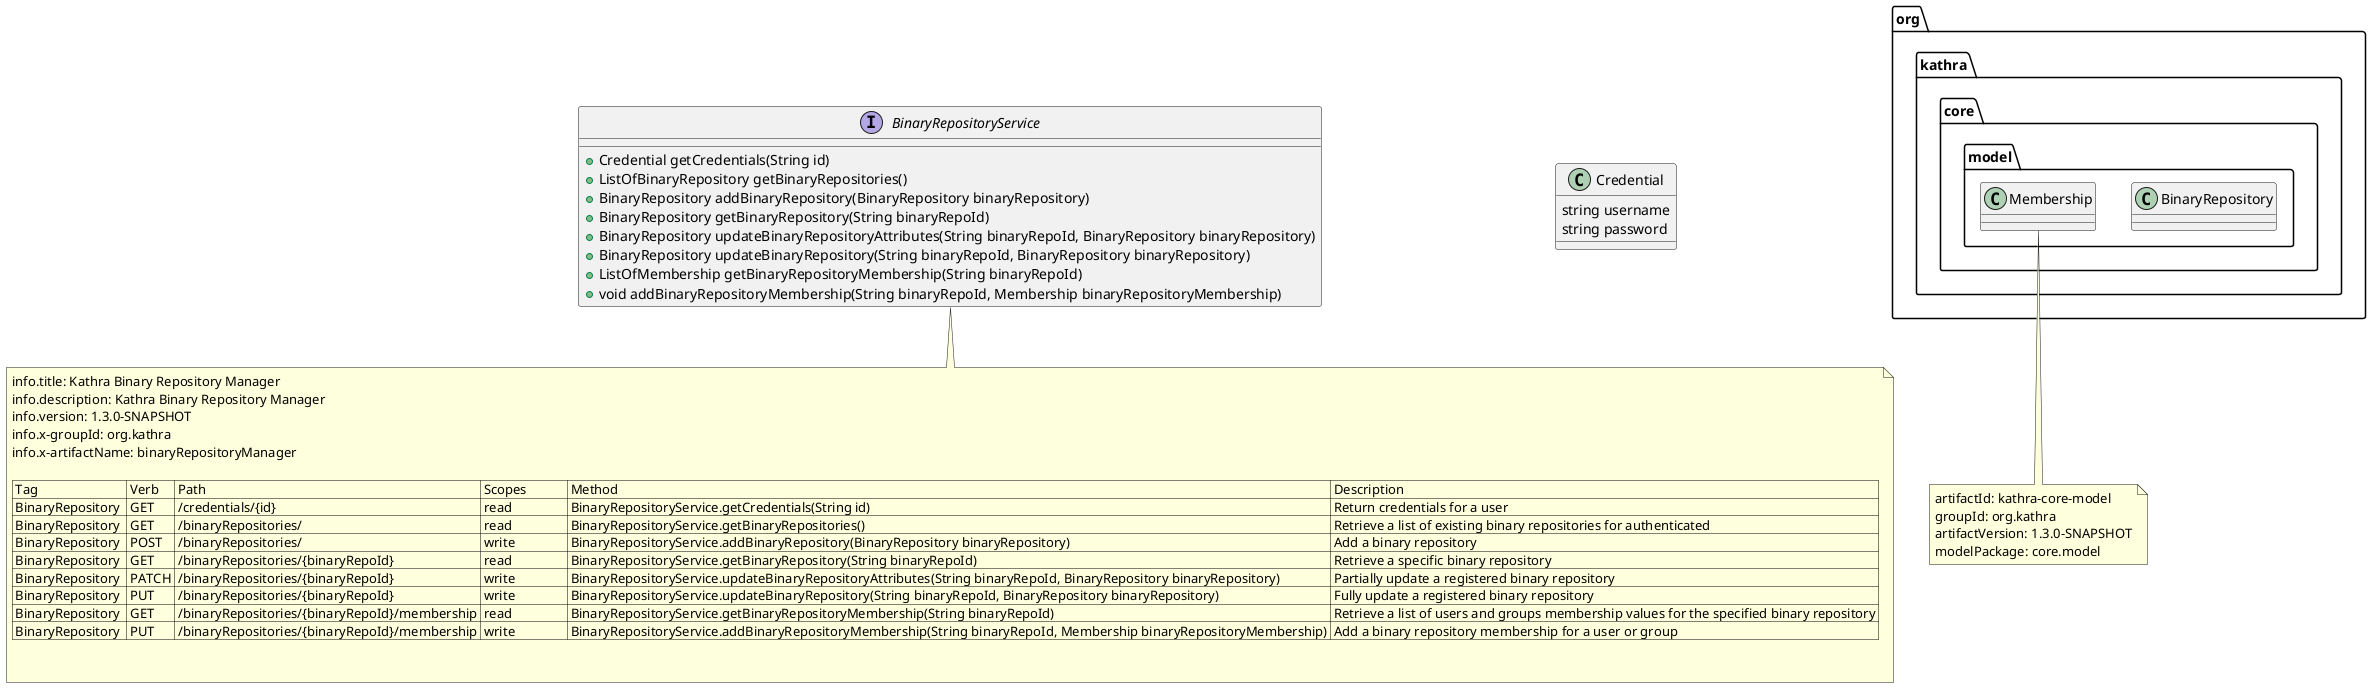 @startuml

interface BinaryRepositoryService {
    + Credential getCredentials(String id)
    + ListOfBinaryRepository getBinaryRepositories()
    + BinaryRepository addBinaryRepository(BinaryRepository binaryRepository)
    + BinaryRepository getBinaryRepository(String binaryRepoId)
    + BinaryRepository updateBinaryRepositoryAttributes(String binaryRepoId, BinaryRepository binaryRepository)
    + BinaryRepository updateBinaryRepository(String binaryRepoId, BinaryRepository binaryRepository)
    + ListOfMembership getBinaryRepositoryMembership(String binaryRepoId)
    + void addBinaryRepositoryMembership(String binaryRepoId, Membership binaryRepositoryMembership)
}

note bottom
info.title: Kathra Binary Repository Manager
info.description: Kathra Binary Repository Manager
info.version: 1.3.0-SNAPSHOT
info.x-groupId: org.kathra
info.x-artifactName: binaryRepositoryManager

| Tag               | Verb  | Path                                          | Scopes            | Method                                                                                                            | Description                   |
| BinaryRepository  | GET   | /credentials/{id}                             | read              | BinaryRepositoryService.getCredentials(String id)                                                                 | Return credentials for a user |
| BinaryRepository  | GET   | /binaryRepositories/                          | read              | BinaryRepositoryService.getBinaryRepositories()                                                                   | Retrieve a list of existing binary repositories for authenticated |
| BinaryRepository  | POST  | /binaryRepositories/                          | write             | BinaryRepositoryService.addBinaryRepository(BinaryRepository binaryRepository)                                    | Add a binary repository |
| BinaryRepository  | GET   | /binaryRepositories/{binaryRepoId}            | read              | BinaryRepositoryService.getBinaryRepository(String binaryRepoId)                                                  | Retrieve a specific binary repository |
| BinaryRepository  | PATCH | /binaryRepositories/{binaryRepoId}            | write             | BinaryRepositoryService.updateBinaryRepositoryAttributes(String binaryRepoId, BinaryRepository binaryRepository)  | Partially update a registered binary repository |
| BinaryRepository  | PUT   | /binaryRepositories/{binaryRepoId}            | write             | BinaryRepositoryService.updateBinaryRepository(String binaryRepoId, BinaryRepository binaryRepository)            | Fully update a registered binary repository |
| BinaryRepository  | GET   | /binaryRepositories/{binaryRepoId}/membership | read              | BinaryRepositoryService.getBinaryRepositoryMembership(String binaryRepoId)                                        | Retrieve a list of users and groups membership values for the specified binary repository |
| BinaryRepository  | PUT   | /binaryRepositories/{binaryRepoId}/membership | write             | BinaryRepositoryService.addBinaryRepositoryMembership(String binaryRepoId, Membership binaryRepositoryMembership) | Add a binary repository membership for a user or group |


end note

class Credential {
    string username
    string password
}

package "org.kathra.core.model" {
    class BinaryRepository {
    }                                          
    class Membership {
    }
}

note bottom
artifactId: kathra-core-model
groupId: org.kathra
artifactVersion: 1.3.0-SNAPSHOT
modelPackage: core.model
end note


@enduml